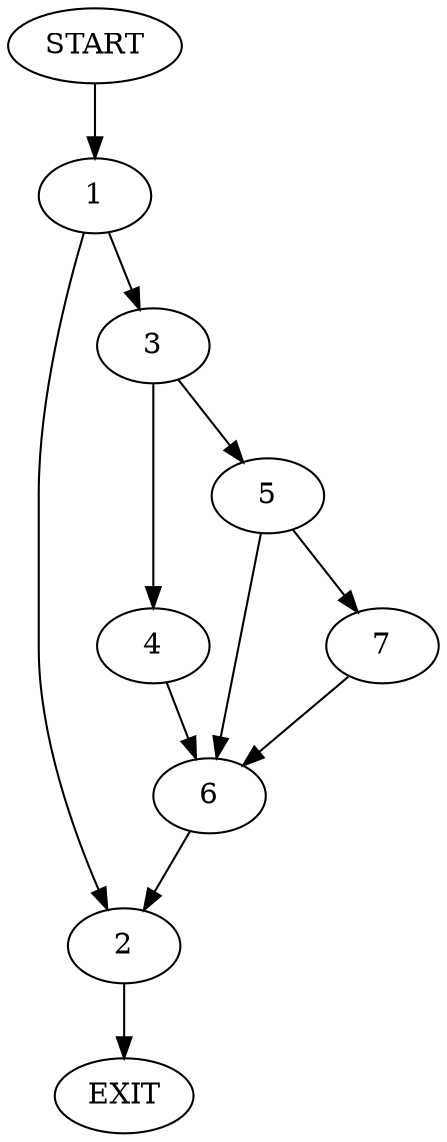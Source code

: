 digraph {
0 [label="START"];
1;
2;
3;
4;
5;
6;
7;
8 [label="EXIT"];
0 -> 1;
1 -> 2;
1 -> 3;
3 -> 4;
3 -> 5;
2 -> 8;
4 -> 6;
5 -> 7;
5 -> 6;
6 -> 2;
7 -> 6;
}
